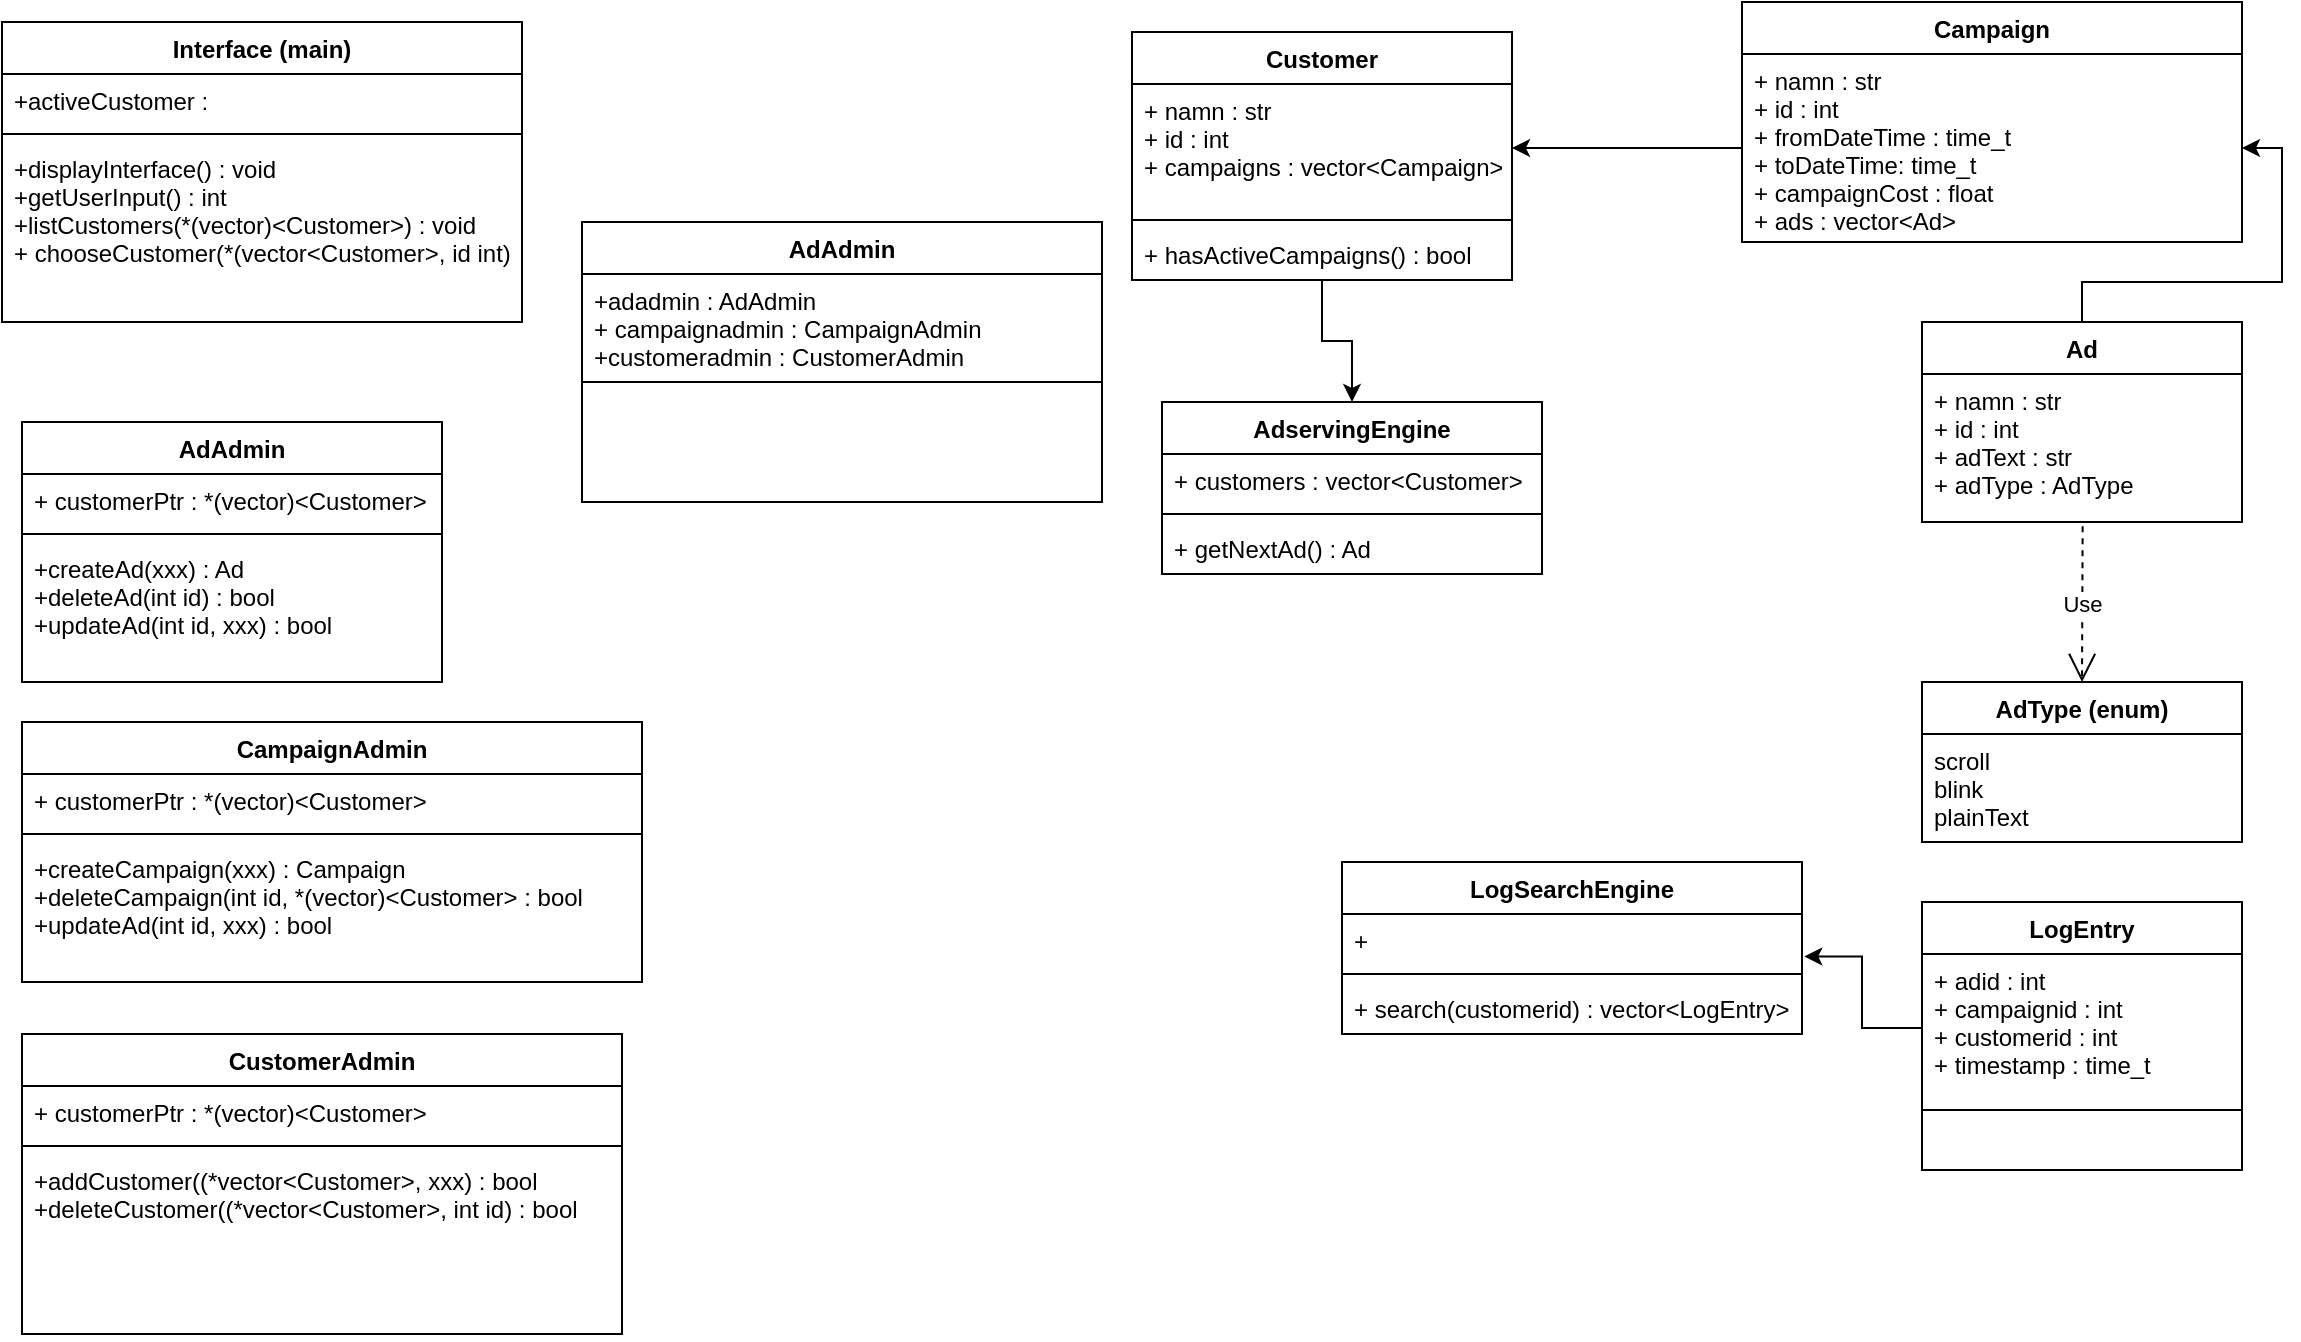 <mxfile version="13.9.8" type="github">
  <diagram id="C5RBs43oDa-KdzZeNtuy" name="Page-1">
    <mxGraphModel dx="1209" dy="643" grid="1" gridSize="10" guides="1" tooltips="1" connect="1" arrows="1" fold="1" page="1" pageScale="1" pageWidth="1169" pageHeight="1654" math="0" shadow="0">
      <root>
        <mxCell id="WIyWlLk6GJQsqaUBKTNV-0" />
        <mxCell id="WIyWlLk6GJQsqaUBKTNV-1" parent="WIyWlLk6GJQsqaUBKTNV-0" />
        <mxCell id="PC9s2-U-Bj0kXFb0hQpz-0" value="AdservingEngine" style="swimlane;fontStyle=1;align=center;verticalAlign=top;childLayout=stackLayout;horizontal=1;startSize=26;horizontalStack=0;resizeParent=1;resizeParentMax=0;resizeLast=0;collapsible=1;marginBottom=0;" parent="WIyWlLk6GJQsqaUBKTNV-1" vertex="1">
          <mxGeometry x="600" y="210" width="190" height="86" as="geometry" />
        </mxCell>
        <mxCell id="PC9s2-U-Bj0kXFb0hQpz-1" value="+ customers : vector&lt;Customer&gt;" style="text;strokeColor=none;fillColor=none;align=left;verticalAlign=top;spacingLeft=4;spacingRight=4;overflow=hidden;rotatable=0;points=[[0,0.5],[1,0.5]];portConstraint=eastwest;" parent="PC9s2-U-Bj0kXFb0hQpz-0" vertex="1">
          <mxGeometry y="26" width="190" height="26" as="geometry" />
        </mxCell>
        <mxCell id="PC9s2-U-Bj0kXFb0hQpz-2" value="" style="line;strokeWidth=1;fillColor=none;align=left;verticalAlign=middle;spacingTop=-1;spacingLeft=3;spacingRight=3;rotatable=0;labelPosition=right;points=[];portConstraint=eastwest;" parent="PC9s2-U-Bj0kXFb0hQpz-0" vertex="1">
          <mxGeometry y="52" width="190" height="8" as="geometry" />
        </mxCell>
        <mxCell id="PC9s2-U-Bj0kXFb0hQpz-3" value="+ getNextAd() : Ad" style="text;strokeColor=none;fillColor=none;align=left;verticalAlign=top;spacingLeft=4;spacingRight=4;overflow=hidden;rotatable=0;points=[[0,0.5],[1,0.5]];portConstraint=eastwest;" parent="PC9s2-U-Bj0kXFb0hQpz-0" vertex="1">
          <mxGeometry y="60" width="190" height="26" as="geometry" />
        </mxCell>
        <mxCell id="PC9s2-U-Bj0kXFb0hQpz-8" value="Campaign" style="swimlane;fontStyle=1;align=center;verticalAlign=top;childLayout=stackLayout;horizontal=1;startSize=26;horizontalStack=0;resizeParent=1;resizeParentMax=0;resizeLast=0;collapsible=1;marginBottom=0;" parent="WIyWlLk6GJQsqaUBKTNV-1" vertex="1">
          <mxGeometry x="890" y="10" width="250" height="120" as="geometry">
            <mxRectangle x="790" y="10" width="90" height="26" as="alternateBounds" />
          </mxGeometry>
        </mxCell>
        <mxCell id="PC9s2-U-Bj0kXFb0hQpz-9" value="+ namn : str&#xa;+ id : int&#xa;+ fromDateTime : time_t&#xa;+ toDateTime: time_t&#xa;+ campaignCost : float&#xa;+ ads : vector&lt;Ad&gt;" style="text;strokeColor=none;fillColor=none;align=left;verticalAlign=top;spacingLeft=4;spacingRight=4;overflow=hidden;rotatable=0;points=[[0,0.5],[1,0.5]];portConstraint=eastwest;" parent="PC9s2-U-Bj0kXFb0hQpz-8" vertex="1">
          <mxGeometry y="26" width="250" height="94" as="geometry" />
        </mxCell>
        <mxCell id="PC9s2-U-Bj0kXFb0hQpz-62" style="edgeStyle=orthogonalEdgeStyle;rounded=0;orthogonalLoop=1;jettySize=auto;html=1;startFill=0;" parent="WIyWlLk6GJQsqaUBKTNV-1" source="PC9s2-U-Bj0kXFb0hQpz-20" target="PC9s2-U-Bj0kXFb0hQpz-9" edge="1">
          <mxGeometry relative="1" as="geometry" />
        </mxCell>
        <mxCell id="PC9s2-U-Bj0kXFb0hQpz-20" value="Ad" style="swimlane;fontStyle=1;align=center;verticalAlign=top;childLayout=stackLayout;horizontal=1;startSize=26;horizontalStack=0;resizeParent=1;resizeParentMax=0;resizeLast=0;collapsible=1;marginBottom=0;" parent="WIyWlLk6GJQsqaUBKTNV-1" vertex="1">
          <mxGeometry x="980" y="170" width="160" height="100" as="geometry" />
        </mxCell>
        <object label="+ namn : str&#xa;+ id : int&#xa;+ adText : str&#xa;+ adType : AdType" namn="str" id="PC9s2-U-Bj0kXFb0hQpz-21">
          <mxCell style="text;strokeColor=none;fillColor=none;align=left;verticalAlign=top;spacingLeft=4;spacingRight=4;overflow=hidden;rotatable=0;points=[[0,0.5],[1,0.5]];portConstraint=eastwest;" parent="PC9s2-U-Bj0kXFb0hQpz-20" vertex="1">
            <mxGeometry y="26" width="160" height="74" as="geometry" />
          </mxCell>
        </object>
        <mxCell id="PC9s2-U-Bj0kXFb0hQpz-24" value="AdType (enum)" style="swimlane;fontStyle=1;align=center;verticalAlign=top;childLayout=stackLayout;horizontal=1;startSize=26;horizontalStack=0;resizeParent=1;resizeParentMax=0;resizeLast=0;collapsible=1;marginBottom=0;" parent="WIyWlLk6GJQsqaUBKTNV-1" vertex="1">
          <mxGeometry x="980" y="350" width="160" height="80" as="geometry" />
        </mxCell>
        <mxCell id="PC9s2-U-Bj0kXFb0hQpz-25" value="scroll&#xa;blink&#xa;plainText" style="text;strokeColor=none;fillColor=none;align=left;verticalAlign=top;spacingLeft=4;spacingRight=4;overflow=hidden;rotatable=0;points=[[0,0.5],[1,0.5]];portConstraint=eastwest;" parent="PC9s2-U-Bj0kXFb0hQpz-24" vertex="1">
          <mxGeometry y="26" width="160" height="54" as="geometry" />
        </mxCell>
        <mxCell id="PC9s2-U-Bj0kXFb0hQpz-28" value="LogSearchEngine" style="swimlane;fontStyle=1;align=center;verticalAlign=top;childLayout=stackLayout;horizontal=1;startSize=26;horizontalStack=0;resizeParent=1;resizeParentMax=0;resizeLast=0;collapsible=1;marginBottom=0;" parent="WIyWlLk6GJQsqaUBKTNV-1" vertex="1">
          <mxGeometry x="690" y="440" width="230" height="86" as="geometry" />
        </mxCell>
        <mxCell id="PC9s2-U-Bj0kXFb0hQpz-29" value="+" style="text;strokeColor=none;fillColor=none;align=left;verticalAlign=top;spacingLeft=4;spacingRight=4;overflow=hidden;rotatable=0;points=[[0,0.5],[1,0.5]];portConstraint=eastwest;" parent="PC9s2-U-Bj0kXFb0hQpz-28" vertex="1">
          <mxGeometry y="26" width="230" height="26" as="geometry" />
        </mxCell>
        <mxCell id="PC9s2-U-Bj0kXFb0hQpz-30" value="" style="line;strokeWidth=1;fillColor=none;align=left;verticalAlign=middle;spacingTop=-1;spacingLeft=3;spacingRight=3;rotatable=0;labelPosition=right;points=[];portConstraint=eastwest;" parent="PC9s2-U-Bj0kXFb0hQpz-28" vertex="1">
          <mxGeometry y="52" width="230" height="8" as="geometry" />
        </mxCell>
        <mxCell id="PC9s2-U-Bj0kXFb0hQpz-31" value="+ search(customerid) : vector&lt;LogEntry&gt;" style="text;strokeColor=none;fillColor=none;align=left;verticalAlign=top;spacingLeft=4;spacingRight=4;overflow=hidden;rotatable=0;points=[[0,0.5],[1,0.5]];portConstraint=eastwest;" parent="PC9s2-U-Bj0kXFb0hQpz-28" vertex="1">
          <mxGeometry y="60" width="230" height="26" as="geometry" />
        </mxCell>
        <mxCell id="PC9s2-U-Bj0kXFb0hQpz-32" value="LogEntry" style="swimlane;fontStyle=1;align=center;verticalAlign=top;childLayout=stackLayout;horizontal=1;startSize=26;horizontalStack=0;resizeParent=1;resizeParentMax=0;resizeLast=0;collapsible=1;marginBottom=0;" parent="WIyWlLk6GJQsqaUBKTNV-1" vertex="1">
          <mxGeometry x="980" y="460" width="160" height="134" as="geometry" />
        </mxCell>
        <mxCell id="PC9s2-U-Bj0kXFb0hQpz-33" value="+ adid : int&#xa;+ campaignid : int&#xa;+ customerid : int&#xa;+ timestamp : time_t" style="text;strokeColor=none;fillColor=none;align=left;verticalAlign=top;spacingLeft=4;spacingRight=4;overflow=hidden;rotatable=0;points=[[0,0.5],[1,0.5]];portConstraint=eastwest;" parent="PC9s2-U-Bj0kXFb0hQpz-32" vertex="1">
          <mxGeometry y="26" width="160" height="74" as="geometry" />
        </mxCell>
        <mxCell id="PC9s2-U-Bj0kXFb0hQpz-34" value="" style="line;strokeWidth=1;fillColor=none;align=left;verticalAlign=middle;spacingTop=-1;spacingLeft=3;spacingRight=3;rotatable=0;labelPosition=right;points=[];portConstraint=eastwest;" parent="PC9s2-U-Bj0kXFb0hQpz-32" vertex="1">
          <mxGeometry y="100" width="160" height="8" as="geometry" />
        </mxCell>
        <mxCell id="PC9s2-U-Bj0kXFb0hQpz-35" value=" " style="text;strokeColor=none;fillColor=none;align=left;verticalAlign=top;spacingLeft=4;spacingRight=4;overflow=hidden;rotatable=0;points=[[0,0.5],[1,0.5]];portConstraint=eastwest;" parent="PC9s2-U-Bj0kXFb0hQpz-32" vertex="1">
          <mxGeometry y="108" width="160" height="26" as="geometry" />
        </mxCell>
        <mxCell id="PC9s2-U-Bj0kXFb0hQpz-64" style="edgeStyle=orthogonalEdgeStyle;rounded=0;orthogonalLoop=1;jettySize=auto;html=1;entryX=0.5;entryY=0;entryDx=0;entryDy=0;startFill=0;" parent="WIyWlLk6GJQsqaUBKTNV-1" source="PC9s2-U-Bj0kXFb0hQpz-38" target="PC9s2-U-Bj0kXFb0hQpz-0" edge="1">
          <mxGeometry relative="1" as="geometry" />
        </mxCell>
        <mxCell id="PC9s2-U-Bj0kXFb0hQpz-38" value="Customer" style="swimlane;fontStyle=1;align=center;verticalAlign=top;childLayout=stackLayout;horizontal=1;startSize=26;horizontalStack=0;resizeParent=1;resizeParentMax=0;resizeLast=0;collapsible=1;marginBottom=0;" parent="WIyWlLk6GJQsqaUBKTNV-1" vertex="1">
          <mxGeometry x="585" y="25" width="190" height="124" as="geometry" />
        </mxCell>
        <mxCell id="PC9s2-U-Bj0kXFb0hQpz-39" value="+ namn : str&#xa;+ id : int&#xa;+ campaigns : vector&lt;Campaign&gt;" style="text;strokeColor=none;fillColor=none;align=left;verticalAlign=top;spacingLeft=4;spacingRight=4;overflow=hidden;rotatable=0;points=[[0,0.5],[1,0.5]];portConstraint=eastwest;" parent="PC9s2-U-Bj0kXFb0hQpz-38" vertex="1">
          <mxGeometry y="26" width="190" height="64" as="geometry" />
        </mxCell>
        <mxCell id="PC9s2-U-Bj0kXFb0hQpz-40" value="" style="line;strokeWidth=1;fillColor=none;align=left;verticalAlign=middle;spacingTop=-1;spacingLeft=3;spacingRight=3;rotatable=0;labelPosition=right;points=[];portConstraint=eastwest;" parent="PC9s2-U-Bj0kXFb0hQpz-38" vertex="1">
          <mxGeometry y="90" width="190" height="8" as="geometry" />
        </mxCell>
        <mxCell id="PC9s2-U-Bj0kXFb0hQpz-41" value="+ hasActiveCampaigns() : bool" style="text;strokeColor=none;fillColor=none;align=left;verticalAlign=top;spacingLeft=4;spacingRight=4;overflow=hidden;rotatable=0;points=[[0,0.5],[1,0.5]];portConstraint=eastwest;" parent="PC9s2-U-Bj0kXFb0hQpz-38" vertex="1">
          <mxGeometry y="98" width="190" height="26" as="geometry" />
        </mxCell>
        <mxCell id="PC9s2-U-Bj0kXFb0hQpz-42" value="Use" style="endArrow=open;endSize=12;dashed=1;html=1;exitX=0.502;exitY=1.029;exitDx=0;exitDy=0;exitPerimeter=0;entryX=0.5;entryY=0;entryDx=0;entryDy=0;" parent="WIyWlLk6GJQsqaUBKTNV-1" source="PC9s2-U-Bj0kXFb0hQpz-21" target="PC9s2-U-Bj0kXFb0hQpz-24" edge="1">
          <mxGeometry width="160" relative="1" as="geometry">
            <mxPoint x="490" y="330" as="sourcePoint" />
            <mxPoint x="650" y="330" as="targetPoint" />
          </mxGeometry>
        </mxCell>
        <mxCell id="PC9s2-U-Bj0kXFb0hQpz-63" style="edgeStyle=orthogonalEdgeStyle;rounded=0;orthogonalLoop=1;jettySize=auto;html=1;entryX=1;entryY=0.5;entryDx=0;entryDy=0;startFill=0;" parent="WIyWlLk6GJQsqaUBKTNV-1" source="PC9s2-U-Bj0kXFb0hQpz-9" target="PC9s2-U-Bj0kXFb0hQpz-39" edge="1">
          <mxGeometry relative="1" as="geometry" />
        </mxCell>
        <mxCell id="PC9s2-U-Bj0kXFb0hQpz-65" style="edgeStyle=orthogonalEdgeStyle;rounded=0;orthogonalLoop=1;jettySize=auto;html=1;entryX=1.005;entryY=0.816;entryDx=0;entryDy=0;entryPerimeter=0;startFill=0;" parent="WIyWlLk6GJQsqaUBKTNV-1" source="PC9s2-U-Bj0kXFb0hQpz-33" target="PC9s2-U-Bj0kXFb0hQpz-29" edge="1">
          <mxGeometry relative="1" as="geometry" />
        </mxCell>
        <mxCell id="PC9s2-U-Bj0kXFb0hQpz-66" value="Interface (main)" style="swimlane;fontStyle=1;align=center;verticalAlign=top;childLayout=stackLayout;horizontal=1;startSize=26;horizontalStack=0;resizeParent=1;resizeParentMax=0;resizeLast=0;collapsible=1;marginBottom=0;" parent="WIyWlLk6GJQsqaUBKTNV-1" vertex="1">
          <mxGeometry x="20" y="20" width="260" height="150" as="geometry" />
        </mxCell>
        <mxCell id="PC9s2-U-Bj0kXFb0hQpz-67" value="+activeCustomer :" style="text;strokeColor=none;fillColor=none;align=left;verticalAlign=top;spacingLeft=4;spacingRight=4;overflow=hidden;rotatable=0;points=[[0,0.5],[1,0.5]];portConstraint=eastwest;" parent="PC9s2-U-Bj0kXFb0hQpz-66" vertex="1">
          <mxGeometry y="26" width="260" height="26" as="geometry" />
        </mxCell>
        <mxCell id="PC9s2-U-Bj0kXFb0hQpz-68" value="" style="line;strokeWidth=1;fillColor=none;align=left;verticalAlign=middle;spacingTop=-1;spacingLeft=3;spacingRight=3;rotatable=0;labelPosition=right;points=[];portConstraint=eastwest;" parent="PC9s2-U-Bj0kXFb0hQpz-66" vertex="1">
          <mxGeometry y="52" width="260" height="8" as="geometry" />
        </mxCell>
        <mxCell id="PC9s2-U-Bj0kXFb0hQpz-69" value="+displayInterface() : void&#xa;+getUserInput() : int&#xa;+listCustomers(*(vector)&lt;Customer&gt;) : void&#xa;+ chooseCustomer(*(vector&lt;Customer&gt;, id int) : " style="text;strokeColor=none;fillColor=none;align=left;verticalAlign=top;spacingLeft=4;spacingRight=4;overflow=hidden;rotatable=0;points=[[0,0.5],[1,0.5]];portConstraint=eastwest;" parent="PC9s2-U-Bj0kXFb0hQpz-66" vertex="1">
          <mxGeometry y="60" width="260" height="90" as="geometry" />
        </mxCell>
        <mxCell id="PC9s2-U-Bj0kXFb0hQpz-74" value="AdAdmin" style="swimlane;fontStyle=1;align=center;verticalAlign=top;childLayout=stackLayout;horizontal=1;startSize=26;horizontalStack=0;resizeParent=1;resizeParentMax=0;resizeLast=0;collapsible=1;marginBottom=0;" parent="WIyWlLk6GJQsqaUBKTNV-1" vertex="1">
          <mxGeometry x="30" y="220" width="210" height="130" as="geometry" />
        </mxCell>
        <mxCell id="PC9s2-U-Bj0kXFb0hQpz-75" value="+ customerPtr : *(vector)&lt;Customer&gt;" style="text;strokeColor=none;fillColor=none;align=left;verticalAlign=top;spacingLeft=4;spacingRight=4;overflow=hidden;rotatable=0;points=[[0,0.5],[1,0.5]];portConstraint=eastwest;" parent="PC9s2-U-Bj0kXFb0hQpz-74" vertex="1">
          <mxGeometry y="26" width="210" height="26" as="geometry" />
        </mxCell>
        <mxCell id="PC9s2-U-Bj0kXFb0hQpz-76" value="" style="line;strokeWidth=1;fillColor=none;align=left;verticalAlign=middle;spacingTop=-1;spacingLeft=3;spacingRight=3;rotatable=0;labelPosition=right;points=[];portConstraint=eastwest;" parent="PC9s2-U-Bj0kXFb0hQpz-74" vertex="1">
          <mxGeometry y="52" width="210" height="8" as="geometry" />
        </mxCell>
        <mxCell id="PC9s2-U-Bj0kXFb0hQpz-77" value="+createAd(xxx) : Ad&#xa;+deleteAd(int id) : bool&#xa;+updateAd(int id, xxx) : bool" style="text;strokeColor=none;fillColor=none;align=left;verticalAlign=top;spacingLeft=4;spacingRight=4;overflow=hidden;rotatable=0;points=[[0,0.5],[1,0.5]];portConstraint=eastwest;" parent="PC9s2-U-Bj0kXFb0hQpz-74" vertex="1">
          <mxGeometry y="60" width="210" height="70" as="geometry" />
        </mxCell>
        <mxCell id="PC9s2-U-Bj0kXFb0hQpz-78" value="CustomerAdmin" style="swimlane;fontStyle=1;align=center;verticalAlign=top;childLayout=stackLayout;horizontal=1;startSize=26;horizontalStack=0;resizeParent=1;resizeParentMax=0;resizeLast=0;collapsible=1;marginBottom=0;" parent="WIyWlLk6GJQsqaUBKTNV-1" vertex="1">
          <mxGeometry x="30" y="526" width="300" height="150" as="geometry" />
        </mxCell>
        <mxCell id="PC9s2-U-Bj0kXFb0hQpz-79" value="+ customerPtr : *(vector)&lt;Customer&gt;" style="text;strokeColor=none;fillColor=none;align=left;verticalAlign=top;spacingLeft=4;spacingRight=4;overflow=hidden;rotatable=0;points=[[0,0.5],[1,0.5]];portConstraint=eastwest;" parent="PC9s2-U-Bj0kXFb0hQpz-78" vertex="1">
          <mxGeometry y="26" width="300" height="26" as="geometry" />
        </mxCell>
        <mxCell id="PC9s2-U-Bj0kXFb0hQpz-80" value="" style="line;strokeWidth=1;fillColor=none;align=left;verticalAlign=middle;spacingTop=-1;spacingLeft=3;spacingRight=3;rotatable=0;labelPosition=right;points=[];portConstraint=eastwest;" parent="PC9s2-U-Bj0kXFb0hQpz-78" vertex="1">
          <mxGeometry y="52" width="300" height="8" as="geometry" />
        </mxCell>
        <mxCell id="PC9s2-U-Bj0kXFb0hQpz-81" value="+addCustomer((*vector&lt;Customer&gt;, xxx) : bool&#xa;+deleteCustomer((*vector&lt;Customer&gt;, int id) : bool" style="text;strokeColor=none;fillColor=none;align=left;verticalAlign=top;spacingLeft=4;spacingRight=4;overflow=hidden;rotatable=0;points=[[0,0.5],[1,0.5]];portConstraint=eastwest;" parent="PC9s2-U-Bj0kXFb0hQpz-78" vertex="1">
          <mxGeometry y="60" width="300" height="90" as="geometry" />
        </mxCell>
        <mxCell id="Q0FWSGUMRbfBNoG91NxI-4" value="CampaignAdmin" style="swimlane;fontStyle=1;align=center;verticalAlign=top;childLayout=stackLayout;horizontal=1;startSize=26;horizontalStack=0;resizeParent=1;resizeParentMax=0;resizeLast=0;collapsible=1;marginBottom=0;" vertex="1" parent="WIyWlLk6GJQsqaUBKTNV-1">
          <mxGeometry x="30" y="370" width="310" height="130" as="geometry" />
        </mxCell>
        <mxCell id="Q0FWSGUMRbfBNoG91NxI-5" value="+ customerPtr : *(vector)&lt;Customer&gt;" style="text;strokeColor=none;fillColor=none;align=left;verticalAlign=top;spacingLeft=4;spacingRight=4;overflow=hidden;rotatable=0;points=[[0,0.5],[1,0.5]];portConstraint=eastwest;" vertex="1" parent="Q0FWSGUMRbfBNoG91NxI-4">
          <mxGeometry y="26" width="310" height="26" as="geometry" />
        </mxCell>
        <mxCell id="Q0FWSGUMRbfBNoG91NxI-6" value="" style="line;strokeWidth=1;fillColor=none;align=left;verticalAlign=middle;spacingTop=-1;spacingLeft=3;spacingRight=3;rotatable=0;labelPosition=right;points=[];portConstraint=eastwest;" vertex="1" parent="Q0FWSGUMRbfBNoG91NxI-4">
          <mxGeometry y="52" width="310" height="8" as="geometry" />
        </mxCell>
        <mxCell id="Q0FWSGUMRbfBNoG91NxI-7" value="+createCampaign(xxx) : Campaign&#xa;+deleteCampaign(int id, *(vector)&lt;Customer&gt; : bool&#xa;+updateAd(int id, xxx) : bool" style="text;strokeColor=none;fillColor=none;align=left;verticalAlign=top;spacingLeft=4;spacingRight=4;overflow=hidden;rotatable=0;points=[[0,0.5],[1,0.5]];portConstraint=eastwest;" vertex="1" parent="Q0FWSGUMRbfBNoG91NxI-4">
          <mxGeometry y="60" width="310" height="70" as="geometry" />
        </mxCell>
        <mxCell id="Q0FWSGUMRbfBNoG91NxI-18" value="" style="group" vertex="1" connectable="0" parent="WIyWlLk6GJQsqaUBKTNV-1">
          <mxGeometry x="310" y="120" width="260" height="140" as="geometry" />
        </mxCell>
        <mxCell id="Q0FWSGUMRbfBNoG91NxI-13" value="AdAdmin" style="swimlane;fontStyle=1;align=center;verticalAlign=top;childLayout=stackLayout;horizontal=1;startSize=26;horizontalStack=0;resizeParent=1;resizeParentMax=0;resizeLast=0;collapsible=1;marginBottom=0;" vertex="1" parent="Q0FWSGUMRbfBNoG91NxI-18">
          <mxGeometry width="260" height="80" as="geometry" />
        </mxCell>
        <mxCell id="Q0FWSGUMRbfBNoG91NxI-14" value="+adadmin : AdAdmin&#xa;+ campaignadmin : CampaignAdmin&#xa;+customeradmin : CustomerAdmin" style="text;strokeColor=none;fillColor=none;align=left;verticalAlign=top;spacingLeft=4;spacingRight=4;overflow=hidden;rotatable=0;points=[[0,0.5],[1,0.5]];portConstraint=eastwest;" vertex="1" parent="Q0FWSGUMRbfBNoG91NxI-13">
          <mxGeometry y="26" width="260" height="54" as="geometry" />
        </mxCell>
        <mxCell id="Q0FWSGUMRbfBNoG91NxI-17" value="" style="rounded=0;whiteSpace=wrap;html=1;" vertex="1" parent="Q0FWSGUMRbfBNoG91NxI-18">
          <mxGeometry y="80" width="260" height="60" as="geometry" />
        </mxCell>
      </root>
    </mxGraphModel>
  </diagram>
</mxfile>
